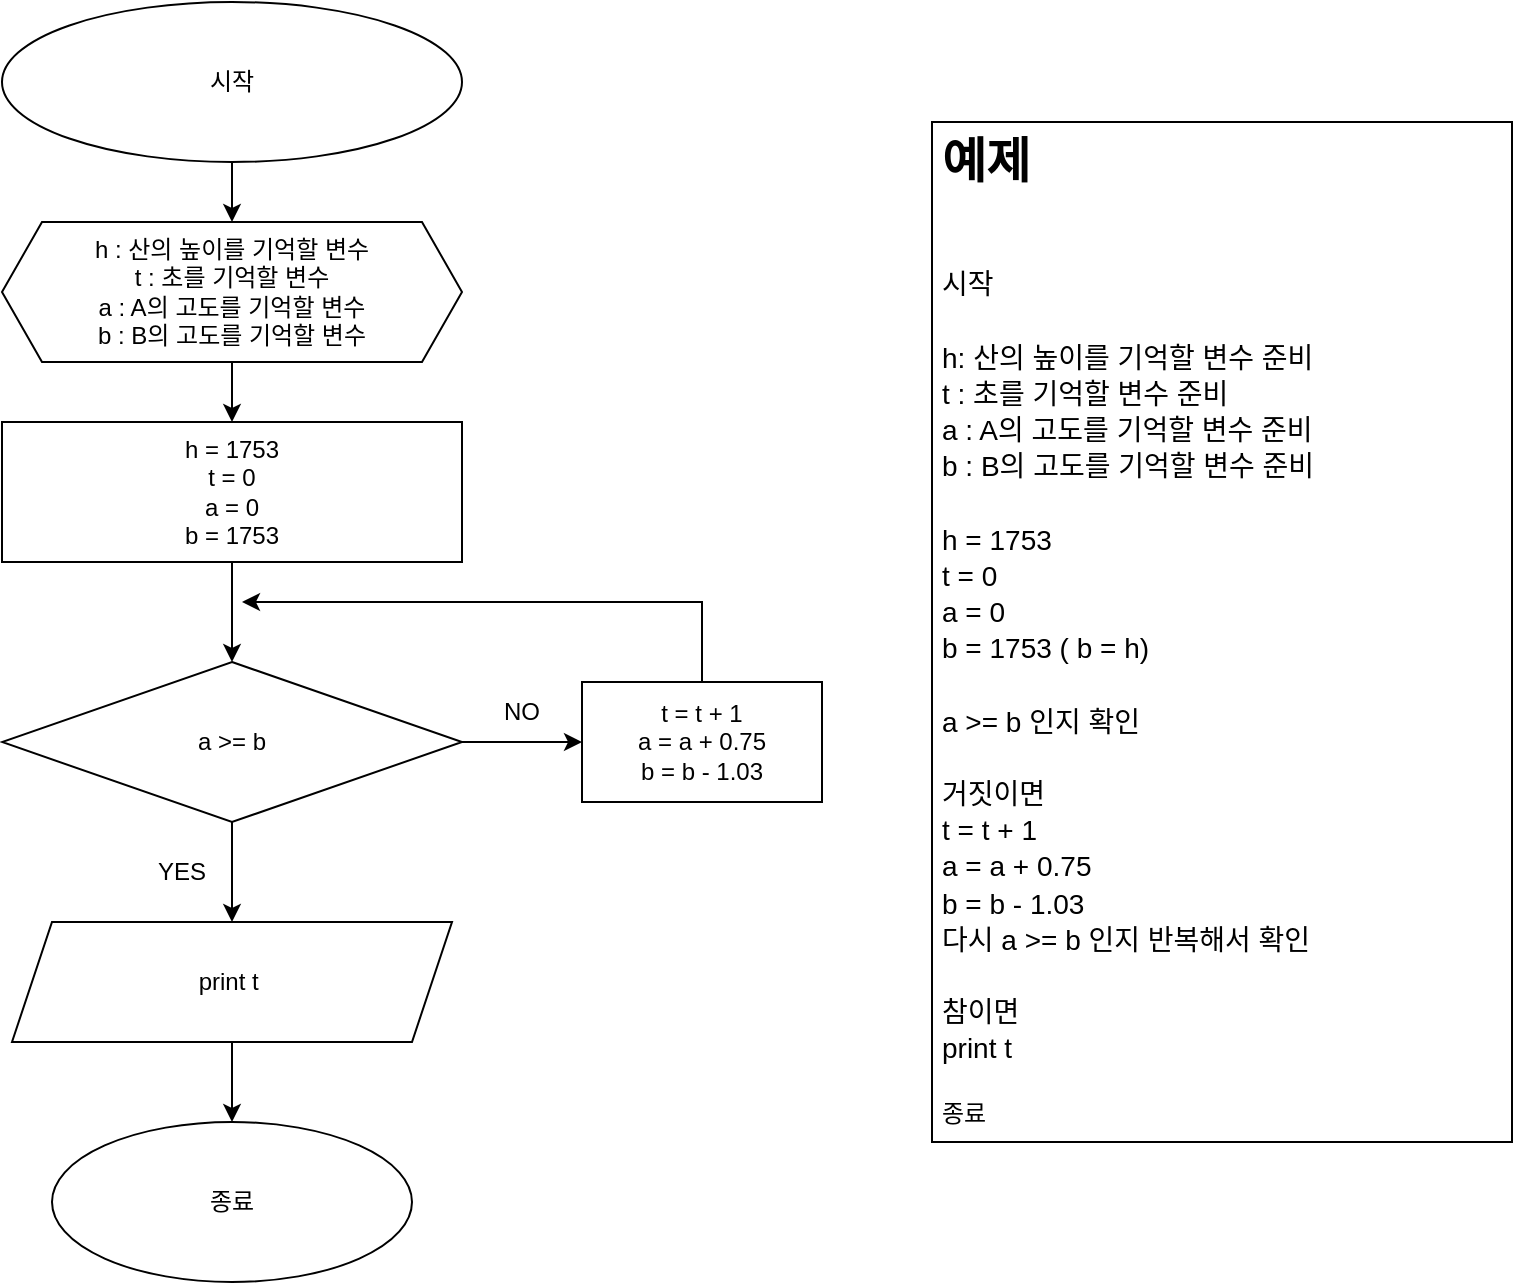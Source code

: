 <mxfile version="23.0.2" type="device">
  <diagram id="C5RBs43oDa-KdzZeNtuy" name="Page-1">
    <mxGraphModel dx="519" dy="453" grid="1" gridSize="10" guides="1" tooltips="1" connect="1" arrows="1" fold="1" page="1" pageScale="1" pageWidth="1169" pageHeight="827" math="0" shadow="0">
      <root>
        <mxCell id="WIyWlLk6GJQsqaUBKTNV-0" />
        <mxCell id="WIyWlLk6GJQsqaUBKTNV-1" parent="WIyWlLk6GJQsqaUBKTNV-0" />
        <mxCell id="sRRFV7_7wjg3xSlhUVXf-0" value="시작" style="ellipse;whiteSpace=wrap;html=1;" parent="WIyWlLk6GJQsqaUBKTNV-1" vertex="1">
          <mxGeometry x="120" width="230" height="80" as="geometry" />
        </mxCell>
        <mxCell id="sRRFV7_7wjg3xSlhUVXf-1" value="종료" style="ellipse;whiteSpace=wrap;html=1;" parent="WIyWlLk6GJQsqaUBKTNV-1" vertex="1">
          <mxGeometry x="145" y="560" width="180" height="80" as="geometry" />
        </mxCell>
        <mxCell id="sRRFV7_7wjg3xSlhUVXf-2" value="h : 산의 높이를 기억할 변수&lt;br&gt;t : 초를 기억할 변수&lt;br&gt;a : A의 고도를 기억할 변수&lt;br&gt;b : B의 고도를 기억할 변수" style="shape=hexagon;perimeter=hexagonPerimeter2;whiteSpace=wrap;html=1;fixedSize=1;" parent="WIyWlLk6GJQsqaUBKTNV-1" vertex="1">
          <mxGeometry x="120" y="110" width="230" height="70" as="geometry" />
        </mxCell>
        <mxCell id="T9WwIiPP8sTk7T_uKFg4-0" value="" style="endArrow=classic;html=1;rounded=0;exitX=0.5;exitY=1;exitDx=0;exitDy=0;entryX=0.5;entryY=0;entryDx=0;entryDy=0;" edge="1" parent="WIyWlLk6GJQsqaUBKTNV-1" source="sRRFV7_7wjg3xSlhUVXf-0" target="sRRFV7_7wjg3xSlhUVXf-2">
          <mxGeometry width="50" height="50" relative="1" as="geometry">
            <mxPoint x="250" y="170" as="sourcePoint" />
            <mxPoint x="300" y="120" as="targetPoint" />
          </mxGeometry>
        </mxCell>
        <mxCell id="T9WwIiPP8sTk7T_uKFg4-1" value="h = 1753&lt;br&gt;t = 0&lt;br&gt;a = 0&lt;br&gt;b = 1753" style="rounded=0;whiteSpace=wrap;html=1;" vertex="1" parent="WIyWlLk6GJQsqaUBKTNV-1">
          <mxGeometry x="120" y="210" width="230" height="70" as="geometry" />
        </mxCell>
        <mxCell id="T9WwIiPP8sTk7T_uKFg4-2" value="" style="endArrow=classic;html=1;rounded=0;exitX=0.5;exitY=1;exitDx=0;exitDy=0;" edge="1" parent="WIyWlLk6GJQsqaUBKTNV-1" source="sRRFV7_7wjg3xSlhUVXf-2" target="T9WwIiPP8sTk7T_uKFg4-1">
          <mxGeometry width="50" height="50" relative="1" as="geometry">
            <mxPoint x="250" y="220" as="sourcePoint" />
            <mxPoint x="300" y="170" as="targetPoint" />
          </mxGeometry>
        </mxCell>
        <mxCell id="T9WwIiPP8sTk7T_uKFg4-3" value="a &amp;gt;= b" style="rhombus;whiteSpace=wrap;html=1;" vertex="1" parent="WIyWlLk6GJQsqaUBKTNV-1">
          <mxGeometry x="120" y="330" width="230" height="80" as="geometry" />
        </mxCell>
        <mxCell id="T9WwIiPP8sTk7T_uKFg4-4" value="" style="endArrow=classic;html=1;rounded=0;exitX=0.5;exitY=1;exitDx=0;exitDy=0;" edge="1" parent="WIyWlLk6GJQsqaUBKTNV-1" source="T9WwIiPP8sTk7T_uKFg4-3" target="T9WwIiPP8sTk7T_uKFg4-5">
          <mxGeometry width="50" height="50" relative="1" as="geometry">
            <mxPoint x="250" y="460" as="sourcePoint" />
            <mxPoint x="235" y="470" as="targetPoint" />
          </mxGeometry>
        </mxCell>
        <mxCell id="T9WwIiPP8sTk7T_uKFg4-5" value="print t&amp;nbsp;" style="shape=parallelogram;perimeter=parallelogramPerimeter;whiteSpace=wrap;html=1;fixedSize=1;" vertex="1" parent="WIyWlLk6GJQsqaUBKTNV-1">
          <mxGeometry x="125" y="460" width="220" height="60" as="geometry" />
        </mxCell>
        <mxCell id="T9WwIiPP8sTk7T_uKFg4-6" value="" style="endArrow=classic;html=1;rounded=0;exitX=0.5;exitY=1;exitDx=0;exitDy=0;entryX=0.5;entryY=0;entryDx=0;entryDy=0;" edge="1" parent="WIyWlLk6GJQsqaUBKTNV-1" source="T9WwIiPP8sTk7T_uKFg4-5" target="sRRFV7_7wjg3xSlhUVXf-1">
          <mxGeometry width="50" height="50" relative="1" as="geometry">
            <mxPoint x="250" y="650" as="sourcePoint" />
            <mxPoint x="300" y="600" as="targetPoint" />
          </mxGeometry>
        </mxCell>
        <mxCell id="T9WwIiPP8sTk7T_uKFg4-7" value="" style="endArrow=classic;html=1;rounded=0;exitX=0.5;exitY=1;exitDx=0;exitDy=0;entryX=0.5;entryY=0;entryDx=0;entryDy=0;" edge="1" parent="WIyWlLk6GJQsqaUBKTNV-1" source="T9WwIiPP8sTk7T_uKFg4-1" target="T9WwIiPP8sTk7T_uKFg4-3">
          <mxGeometry width="50" height="50" relative="1" as="geometry">
            <mxPoint x="180" y="450" as="sourcePoint" />
            <mxPoint x="270" y="320" as="targetPoint" />
          </mxGeometry>
        </mxCell>
        <mxCell id="T9WwIiPP8sTk7T_uKFg4-8" value="YES" style="text;html=1;strokeColor=none;fillColor=none;align=center;verticalAlign=middle;whiteSpace=wrap;rounded=0;" vertex="1" parent="WIyWlLk6GJQsqaUBKTNV-1">
          <mxGeometry x="180" y="420" width="60" height="30" as="geometry" />
        </mxCell>
        <mxCell id="T9WwIiPP8sTk7T_uKFg4-9" value="" style="endArrow=classic;html=1;rounded=0;exitX=1;exitY=0.5;exitDx=0;exitDy=0;" edge="1" parent="WIyWlLk6GJQsqaUBKTNV-1" source="T9WwIiPP8sTk7T_uKFg4-3">
          <mxGeometry width="50" height="50" relative="1" as="geometry">
            <mxPoint x="250" y="440" as="sourcePoint" />
            <mxPoint x="410" y="370" as="targetPoint" />
          </mxGeometry>
        </mxCell>
        <mxCell id="T9WwIiPP8sTk7T_uKFg4-10" value="t = t + 1&lt;br&gt;a = a + 0.75&lt;br&gt;b = b - 1.03" style="rounded=0;whiteSpace=wrap;html=1;" vertex="1" parent="WIyWlLk6GJQsqaUBKTNV-1">
          <mxGeometry x="410" y="340" width="120" height="60" as="geometry" />
        </mxCell>
        <mxCell id="T9WwIiPP8sTk7T_uKFg4-11" value="" style="endArrow=classic;html=1;rounded=0;exitX=0.5;exitY=0;exitDx=0;exitDy=0;" edge="1" parent="WIyWlLk6GJQsqaUBKTNV-1" source="T9WwIiPP8sTk7T_uKFg4-10">
          <mxGeometry width="50" height="50" relative="1" as="geometry">
            <mxPoint x="340" y="350" as="sourcePoint" />
            <mxPoint x="240" y="300" as="targetPoint" />
            <Array as="points">
              <mxPoint x="470" y="300" />
            </Array>
          </mxGeometry>
        </mxCell>
        <mxCell id="T9WwIiPP8sTk7T_uKFg4-12" value="NO" style="text;html=1;strokeColor=none;fillColor=none;align=center;verticalAlign=middle;whiteSpace=wrap;rounded=0;" vertex="1" parent="WIyWlLk6GJQsqaUBKTNV-1">
          <mxGeometry x="350" y="340" width="60" height="30" as="geometry" />
        </mxCell>
        <mxCell id="T9WwIiPP8sTk7T_uKFg4-13" value="&lt;h1&gt;예제&lt;/h1&gt;&lt;p&gt;&lt;br&gt;&lt;/p&gt;&lt;p style=&quot;font-size: 14px; line-height: 30%;&quot;&gt;&lt;font style=&quot;font-size: 14px;&quot;&gt;시작&lt;/font&gt;&lt;/p&gt;&lt;p style=&quot;font-size: 14px; line-height: 30%;&quot;&gt;&lt;font style=&quot;font-size: 14px;&quot;&gt;&lt;br&gt;&lt;/font&gt;&lt;/p&gt;&lt;p style=&quot;font-size: 14px; line-height: 30%;&quot;&gt;&lt;font style=&quot;font-size: 14px;&quot;&gt;h: 산의 높이를 기억할 변수 준비&lt;/font&gt;&lt;/p&gt;&lt;p style=&quot;font-size: 14px; line-height: 30%;&quot;&gt;&lt;font style=&quot;font-size: 14px;&quot;&gt;t : 초를 기억할 변수 준비&lt;/font&gt;&lt;/p&gt;&lt;p style=&quot;font-size: 14px; line-height: 30%;&quot;&gt;&lt;font style=&quot;font-size: 14px;&quot;&gt;a : A의 고도를 기억할 변수 준비&lt;/font&gt;&lt;/p&gt;&lt;p style=&quot;font-size: 14px; line-height: 30%;&quot;&gt;&lt;font style=&quot;font-size: 14px;&quot;&gt;b : B의 고도를 기억할 변수 준비&lt;/font&gt;&lt;/p&gt;&lt;p style=&quot;font-size: 14px; line-height: 30%;&quot;&gt;&lt;font style=&quot;font-size: 14px;&quot;&gt;&lt;br&gt;&lt;/font&gt;&lt;/p&gt;&lt;p style=&quot;font-size: 14px; line-height: 30%;&quot;&gt;&lt;font style=&quot;font-size: 14px;&quot;&gt;h = 1753&lt;/font&gt;&lt;/p&gt;&lt;p style=&quot;font-size: 14px; line-height: 30%;&quot;&gt;&lt;font style=&quot;font-size: 14px;&quot;&gt;t = 0&lt;/font&gt;&lt;/p&gt;&lt;p style=&quot;font-size: 14px; line-height: 30%;&quot;&gt;&lt;font style=&quot;font-size: 14px;&quot;&gt;a = 0&lt;/font&gt;&lt;/p&gt;&lt;p style=&quot;font-size: 14px; line-height: 30%;&quot;&gt;&lt;font style=&quot;font-size: 14px;&quot;&gt;b = 1753 ( b = h)&lt;/font&gt;&lt;/p&gt;&lt;p style=&quot;font-size: 14px; line-height: 30%;&quot;&gt;&lt;font style=&quot;font-size: 14px;&quot;&gt;&lt;br&gt;&lt;/font&gt;&lt;/p&gt;&lt;p style=&quot;font-size: 14px; line-height: 30%;&quot;&gt;&lt;font style=&quot;font-size: 14px;&quot;&gt;a &amp;gt;= b 인지 확인&lt;/font&gt;&lt;/p&gt;&lt;p style=&quot;border-color: var(--border-color); font-size: 14px; line-height: 30%;&quot;&gt;&lt;font style=&quot;font-size: 14px;&quot;&gt;&lt;br&gt;&lt;/font&gt;&lt;/p&gt;&lt;p style=&quot;border-color: var(--border-color); font-size: 14px; line-height: 30%;&quot;&gt;&lt;font style=&quot;font-size: 14px;&quot;&gt;거짓이면&lt;/font&gt;&lt;/p&gt;&lt;p style=&quot;border-color: var(--border-color); font-size: 14px; line-height: 30%;&quot;&gt;&lt;font style=&quot;font-size: 14px;&quot;&gt;t = t + 1&lt;/font&gt;&lt;/p&gt;&lt;p style=&quot;border-color: var(--border-color); font-size: 14px; line-height: 30%;&quot;&gt;&lt;font style=&quot;font-size: 14px;&quot;&gt;a = a + 0.75&lt;/font&gt;&lt;/p&gt;&lt;p style=&quot;border-color: var(--border-color); font-size: 14px; line-height: 30%;&quot;&gt;&lt;font style=&quot;font-size: 14px;&quot;&gt;b = b - 1.03&lt;/font&gt;&lt;/p&gt;&lt;p style=&quot;border-color: var(--border-color); font-size: 14px; line-height: 30%;&quot;&gt;&lt;font style=&quot;font-size: 14px;&quot;&gt;&lt;span style=&quot;background-color: initial;&quot;&gt;다시 a &amp;gt;= b 인지 반복해서 확인&lt;/span&gt;&lt;br&gt;&lt;/font&gt;&lt;/p&gt;&lt;p style=&quot;font-size: 14px; line-height: 30%;&quot;&gt;&lt;font style=&quot;font-size: 14px;&quot;&gt;&lt;br&gt;&lt;/font&gt;&lt;/p&gt;&lt;p style=&quot;font-size: 14px; line-height: 30%;&quot;&gt;&lt;font style=&quot;font-size: 14px;&quot;&gt;참이면&lt;/font&gt;&lt;/p&gt;&lt;p style=&quot;font-size: 14px; line-height: 30%;&quot;&gt;&lt;font style=&quot;font-size: 14px;&quot;&gt;print t&lt;/font&gt;&lt;/p&gt;&lt;p style=&quot;line-height: 30%;&quot;&gt;&lt;br&gt;&lt;/p&gt;&lt;p style=&quot;line-height: 30%;&quot;&gt;&lt;span style=&quot;white-space: pre; background-color: initial;&quot;&gt;종료&lt;/span&gt;&lt;br&gt;&lt;/p&gt;" style="text;html=1;strokeColor=default;fillColor=none;spacing=5;spacingTop=-20;whiteSpace=wrap;overflow=hidden;rounded=0;" vertex="1" parent="WIyWlLk6GJQsqaUBKTNV-1">
          <mxGeometry x="585" y="60" width="290" height="510" as="geometry" />
        </mxCell>
      </root>
    </mxGraphModel>
  </diagram>
</mxfile>
